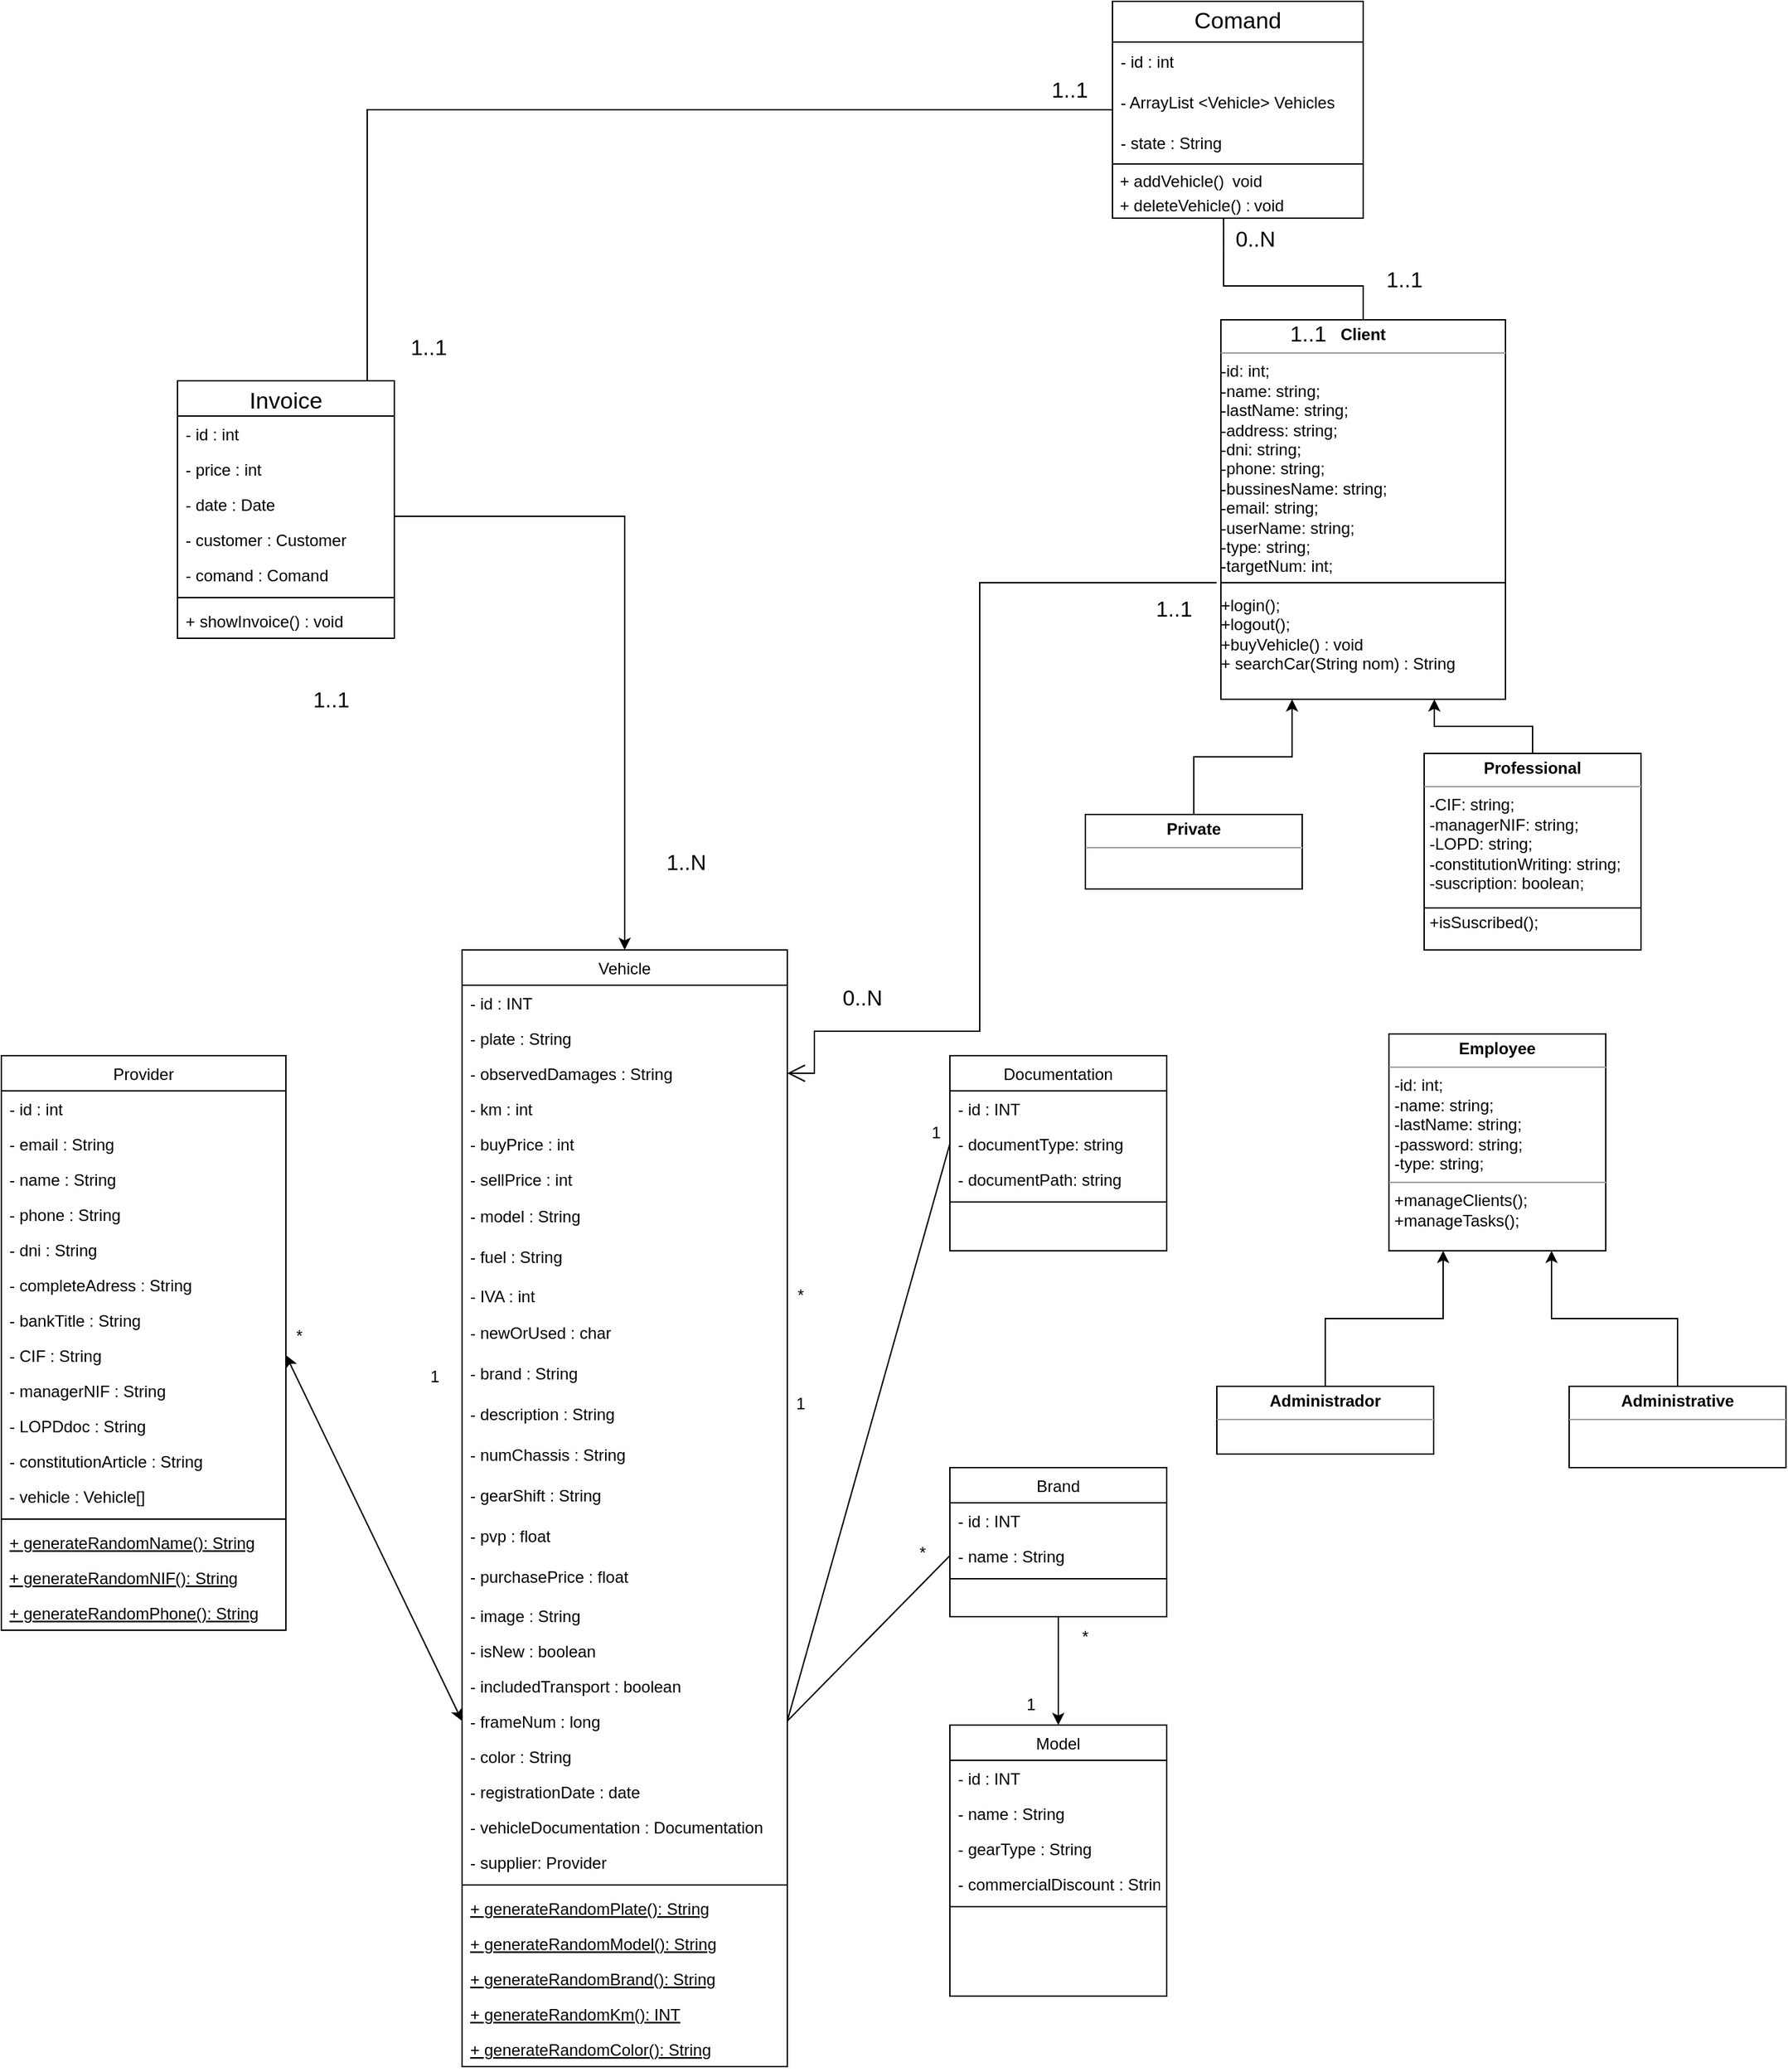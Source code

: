 <mxfile version="22.0.6" type="google">
  <diagram id="C5RBs43oDa-KdzZeNtuy" name="Page-1">
    <mxGraphModel grid="1" page="1" gridSize="10" guides="1" tooltips="1" connect="1" arrows="1" fold="1" pageScale="1" pageWidth="827" pageHeight="1169" math="0" shadow="0">
      <root>
        <mxCell id="WIyWlLk6GJQsqaUBKTNV-0" />
        <mxCell id="WIyWlLk6GJQsqaUBKTNV-1" parent="WIyWlLk6GJQsqaUBKTNV-0" />
        <mxCell id="zkfFHV4jXpPFQw0GAbJ--6" value="Provider" style="swimlane;fontStyle=0;align=center;verticalAlign=top;childLayout=stackLayout;horizontal=1;startSize=26;horizontalStack=0;resizeParent=1;resizeLast=0;collapsible=1;marginBottom=0;rounded=0;shadow=0;strokeWidth=1;" vertex="1" parent="WIyWlLk6GJQsqaUBKTNV-1">
          <mxGeometry x="-490" y="348" width="210" height="424" as="geometry">
            <mxRectangle x="130" y="380" width="160" height="26" as="alternateBounds" />
          </mxGeometry>
        </mxCell>
        <mxCell id="YpP_Nl0iBEzyqIevhPKl-0" value="- id : int" style="text;align=left;verticalAlign=top;spacingLeft=4;spacingRight=4;overflow=hidden;rotatable=0;points=[[0,0.5],[1,0.5]];portConstraint=eastwest;" vertex="1" parent="zkfFHV4jXpPFQw0GAbJ--6">
          <mxGeometry y="26" width="210" height="26" as="geometry" />
        </mxCell>
        <mxCell id="zkfFHV4jXpPFQw0GAbJ--7" value="- email : String" style="text;align=left;verticalAlign=top;spacingLeft=4;spacingRight=4;overflow=hidden;rotatable=0;points=[[0,0.5],[1,0.5]];portConstraint=eastwest;" vertex="1" parent="zkfFHV4jXpPFQw0GAbJ--6">
          <mxGeometry y="52" width="210" height="26" as="geometry" />
        </mxCell>
        <mxCell id="Vdfn3mXppgtmicFz-EN7-32" value="- name : String" style="text;align=left;verticalAlign=top;spacingLeft=4;spacingRight=4;overflow=hidden;rotatable=0;points=[[0,0.5],[1,0.5]];portConstraint=eastwest;" vertex="1" parent="zkfFHV4jXpPFQw0GAbJ--6">
          <mxGeometry y="78" width="210" height="26" as="geometry" />
        </mxCell>
        <mxCell id="Vdfn3mXppgtmicFz-EN7-33" value="- phone : String" style="text;align=left;verticalAlign=top;spacingLeft=4;spacingRight=4;overflow=hidden;rotatable=0;points=[[0,0.5],[1,0.5]];portConstraint=eastwest;" vertex="1" parent="zkfFHV4jXpPFQw0GAbJ--6">
          <mxGeometry y="104" width="210" height="26" as="geometry" />
        </mxCell>
        <mxCell id="zkfFHV4jXpPFQw0GAbJ--8" value="- dni : String" style="text;align=left;verticalAlign=top;spacingLeft=4;spacingRight=4;overflow=hidden;rotatable=0;points=[[0,0.5],[1,0.5]];portConstraint=eastwest;rounded=0;shadow=0;html=0;" vertex="1" parent="zkfFHV4jXpPFQw0GAbJ--6">
          <mxGeometry y="130" width="210" height="26" as="geometry" />
        </mxCell>
        <mxCell id="Vdfn3mXppgtmicFz-EN7-31" value="- completeAdress : String" style="text;align=left;verticalAlign=top;spacingLeft=4;spacingRight=4;overflow=hidden;rotatable=0;points=[[0,0.5],[1,0.5]];portConstraint=eastwest;" vertex="1" parent="zkfFHV4jXpPFQw0GAbJ--6">
          <mxGeometry y="156" width="210" height="26" as="geometry" />
        </mxCell>
        <mxCell id="Vdfn3mXppgtmicFz-EN7-30" value="- bankTitle : String" style="text;align=left;verticalAlign=top;spacingLeft=4;spacingRight=4;overflow=hidden;rotatable=0;points=[[0,0.5],[1,0.5]];portConstraint=eastwest;" vertex="1" parent="zkfFHV4jXpPFQw0GAbJ--6">
          <mxGeometry y="182" width="210" height="26" as="geometry" />
        </mxCell>
        <mxCell id="Vdfn3mXppgtmicFz-EN7-34" value="- CIF : String" style="text;align=left;verticalAlign=top;spacingLeft=4;spacingRight=4;overflow=hidden;rotatable=0;points=[[0,0.5],[1,0.5]];portConstraint=eastwest;" vertex="1" parent="zkfFHV4jXpPFQw0GAbJ--6">
          <mxGeometry y="208" width="210" height="26" as="geometry" />
        </mxCell>
        <mxCell id="Vdfn3mXppgtmicFz-EN7-36" value="- managerNIF : String" style="text;align=left;verticalAlign=top;spacingLeft=4;spacingRight=4;overflow=hidden;rotatable=0;points=[[0,0.5],[1,0.5]];portConstraint=eastwest;" vertex="1" parent="zkfFHV4jXpPFQw0GAbJ--6">
          <mxGeometry y="234" width="210" height="26" as="geometry" />
        </mxCell>
        <mxCell id="Vdfn3mXppgtmicFz-EN7-37" value="- LOPDdoc : String" style="text;align=left;verticalAlign=top;spacingLeft=4;spacingRight=4;overflow=hidden;rotatable=0;points=[[0,0.5],[1,0.5]];portConstraint=eastwest;" vertex="1" parent="zkfFHV4jXpPFQw0GAbJ--6">
          <mxGeometry y="260" width="210" height="26" as="geometry" />
        </mxCell>
        <mxCell id="Vdfn3mXppgtmicFz-EN7-35" value="- constitutionArticle : String" style="text;align=left;verticalAlign=top;spacingLeft=4;spacingRight=4;overflow=hidden;rotatable=0;points=[[0,0.5],[1,0.5]];portConstraint=eastwest;" vertex="1" parent="zkfFHV4jXpPFQw0GAbJ--6">
          <mxGeometry y="286" width="210" height="26" as="geometry" />
        </mxCell>
        <mxCell id="thJ4F5gftzSfg7UnJ1fk-0" value="- vehicle : Vehicle[]" style="text;align=left;verticalAlign=top;spacingLeft=4;spacingRight=4;overflow=hidden;rotatable=0;points=[[0,0.5],[1,0.5]];portConstraint=eastwest;rounded=0;shadow=0;html=0;" vertex="1" parent="zkfFHV4jXpPFQw0GAbJ--6">
          <mxGeometry y="312" width="210" height="26" as="geometry" />
        </mxCell>
        <mxCell id="zkfFHV4jXpPFQw0GAbJ--9" value="" style="line;html=1;strokeWidth=1;align=left;verticalAlign=middle;spacingTop=-1;spacingLeft=3;spacingRight=3;rotatable=0;labelPosition=right;points=[];portConstraint=eastwest;" vertex="1" parent="zkfFHV4jXpPFQw0GAbJ--6">
          <mxGeometry y="338" width="210" height="8" as="geometry" />
        </mxCell>
        <mxCell id="Vdfn3mXppgtmicFz-EN7-47" value="+ generateRandomName(): String&#xa;" style="text;align=left;verticalAlign=top;spacingLeft=4;spacingRight=4;overflow=hidden;rotatable=0;points=[[0,0.5],[1,0.5]];portConstraint=eastwest;fontStyle=4" vertex="1" parent="zkfFHV4jXpPFQw0GAbJ--6">
          <mxGeometry y="346" width="210" height="26" as="geometry" />
        </mxCell>
        <mxCell id="Vdfn3mXppgtmicFz-EN7-48" value="+ generateRandomNIF(): String&#xa;" style="text;align=left;verticalAlign=top;spacingLeft=4;spacingRight=4;overflow=hidden;rotatable=0;points=[[0,0.5],[1,0.5]];portConstraint=eastwest;fontStyle=4" vertex="1" parent="zkfFHV4jXpPFQw0GAbJ--6">
          <mxGeometry y="372" width="210" height="26" as="geometry" />
        </mxCell>
        <mxCell id="Vdfn3mXppgtmicFz-EN7-49" value="+ generateRandomPhone(): String&#xa;" style="text;align=left;verticalAlign=top;spacingLeft=4;spacingRight=4;overflow=hidden;rotatable=0;points=[[0,0.5],[1,0.5]];portConstraint=eastwest;fontStyle=4" vertex="1" parent="zkfFHV4jXpPFQw0GAbJ--6">
          <mxGeometry y="398" width="210" height="26" as="geometry" />
        </mxCell>
        <mxCell id="zkfFHV4jXpPFQw0GAbJ--17" value="Documentation" style="swimlane;fontStyle=0;align=center;verticalAlign=top;childLayout=stackLayout;horizontal=1;startSize=26;horizontalStack=0;resizeParent=1;resizeLast=0;collapsible=1;marginBottom=0;rounded=0;shadow=0;strokeWidth=1;" vertex="1" parent="WIyWlLk6GJQsqaUBKTNV-1">
          <mxGeometry x="210" y="348" width="160" height="144" as="geometry">
            <mxRectangle x="550" y="140" width="160" height="26" as="alternateBounds" />
          </mxGeometry>
        </mxCell>
        <mxCell id="zkfFHV4jXpPFQw0GAbJ--19" value="- id : INT" style="text;align=left;verticalAlign=top;spacingLeft=4;spacingRight=4;overflow=hidden;rotatable=0;points=[[0,0.5],[1,0.5]];portConstraint=eastwest;rounded=0;shadow=0;html=0;" vertex="1" parent="zkfFHV4jXpPFQw0GAbJ--17">
          <mxGeometry y="26" width="160" height="26" as="geometry" />
        </mxCell>
        <mxCell id="zkfFHV4jXpPFQw0GAbJ--18" value="- documentType: string" style="text;align=left;verticalAlign=top;spacingLeft=4;spacingRight=4;overflow=hidden;rotatable=0;points=[[0,0.5],[1,0.5]];portConstraint=eastwest;" vertex="1" parent="zkfFHV4jXpPFQw0GAbJ--17">
          <mxGeometry y="52" width="160" height="26" as="geometry" />
        </mxCell>
        <mxCell id="zkfFHV4jXpPFQw0GAbJ--20" value="- documentPath: string" style="text;align=left;verticalAlign=top;spacingLeft=4;spacingRight=4;overflow=hidden;rotatable=0;points=[[0,0.5],[1,0.5]];portConstraint=eastwest;rounded=0;shadow=0;html=0;" vertex="1" parent="zkfFHV4jXpPFQw0GAbJ--17">
          <mxGeometry y="78" width="160" height="26" as="geometry" />
        </mxCell>
        <mxCell id="zkfFHV4jXpPFQw0GAbJ--23" value="" style="line;html=1;strokeWidth=1;align=left;verticalAlign=middle;spacingTop=-1;spacingLeft=3;spacingRight=3;rotatable=0;labelPosition=right;points=[];portConstraint=eastwest;" vertex="1" parent="zkfFHV4jXpPFQw0GAbJ--17">
          <mxGeometry y="104" width="160" height="8" as="geometry" />
        </mxCell>
        <mxCell id="Vdfn3mXppgtmicFz-EN7-17" value="Vehicle" style="swimlane;fontStyle=0;align=center;verticalAlign=top;childLayout=stackLayout;horizontal=1;startSize=26;horizontalStack=0;resizeParent=1;resizeLast=0;collapsible=1;marginBottom=0;rounded=0;shadow=0;strokeWidth=1;" vertex="1" parent="WIyWlLk6GJQsqaUBKTNV-1">
          <mxGeometry x="-150" y="270" width="240" height="824" as="geometry">
            <mxRectangle x="550" y="140" width="160" height="26" as="alternateBounds" />
          </mxGeometry>
        </mxCell>
        <mxCell id="YpP_Nl0iBEzyqIevhPKl-1" value="- id : INT" style="text;align=left;verticalAlign=top;spacingLeft=4;spacingRight=4;overflow=hidden;rotatable=0;points=[[0,0.5],[1,0.5]];portConstraint=eastwest;" vertex="1" parent="Vdfn3mXppgtmicFz-EN7-17">
          <mxGeometry y="26" width="240" height="26" as="geometry" />
        </mxCell>
        <mxCell id="zkfFHV4jXpPFQw0GAbJ--1" value="- plate : String" style="text;align=left;verticalAlign=top;spacingLeft=4;spacingRight=4;overflow=hidden;rotatable=0;points=[[0,0.5],[1,0.5]];portConstraint=eastwest;" vertex="1" parent="Vdfn3mXppgtmicFz-EN7-17">
          <mxGeometry y="52" width="240" height="26" as="geometry" />
        </mxCell>
        <mxCell id="zkfFHV4jXpPFQw0GAbJ--3" value="- observedDamages : String" style="text;align=left;verticalAlign=top;spacingLeft=4;spacingRight=4;overflow=hidden;rotatable=0;points=[[0,0.5],[1,0.5]];portConstraint=eastwest;rounded=0;shadow=0;html=0;" vertex="1" parent="Vdfn3mXppgtmicFz-EN7-17">
          <mxGeometry y="78" width="240" height="26" as="geometry" />
        </mxCell>
        <mxCell id="Vdfn3mXppgtmicFz-EN7-0" value="- km : int" style="text;align=left;verticalAlign=top;spacingLeft=4;spacingRight=4;overflow=hidden;rotatable=0;points=[[0,0.5],[1,0.5]];portConstraint=eastwest;rounded=0;shadow=0;html=0;" vertex="1" parent="Vdfn3mXppgtmicFz-EN7-17">
          <mxGeometry y="104" width="240" height="26" as="geometry" />
        </mxCell>
        <mxCell id="Vdfn3mXppgtmicFz-EN7-2" value="- buyPrice : int" style="text;align=left;verticalAlign=top;spacingLeft=4;spacingRight=4;overflow=hidden;rotatable=0;points=[[0,0.5],[1,0.5]];portConstraint=eastwest;rounded=0;shadow=0;html=0;" vertex="1" parent="Vdfn3mXppgtmicFz-EN7-17">
          <mxGeometry y="130" width="240" height="26" as="geometry" />
        </mxCell>
        <mxCell id="Vdfn3mXppgtmicFz-EN7-4" value="- sellPrice : int" style="text;align=left;verticalAlign=top;spacingLeft=4;spacingRight=4;overflow=hidden;rotatable=0;points=[[0,0.5],[1,0.5]];portConstraint=eastwest;rounded=0;shadow=0;html=0;" vertex="1" parent="Vdfn3mXppgtmicFz-EN7-17">
          <mxGeometry y="156" width="240" height="26" as="geometry" />
        </mxCell>
        <mxCell id="aIdt4Ym5J1eAvz6SzRlO-116" value="- model : String" style="text;strokeColor=none;fillColor=none;align=left;verticalAlign=middle;spacingLeft=4;spacingRight=4;overflow=hidden;points=[[0,0.5],[1,0.5]];portConstraint=eastwest;rotatable=0;whiteSpace=wrap;html=1;" vertex="1" parent="Vdfn3mXppgtmicFz-EN7-17">
          <mxGeometry y="182" width="240" height="30" as="geometry" />
        </mxCell>
        <mxCell id="aIdt4Ym5J1eAvz6SzRlO-117" value="- fuel : String" style="text;strokeColor=none;fillColor=none;align=left;verticalAlign=middle;spacingLeft=4;spacingRight=4;overflow=hidden;points=[[0,0.5],[1,0.5]];portConstraint=eastwest;rotatable=0;whiteSpace=wrap;html=1;" vertex="1" parent="Vdfn3mXppgtmicFz-EN7-17">
          <mxGeometry y="212" width="240" height="30" as="geometry" />
        </mxCell>
        <mxCell id="Vdfn3mXppgtmicFz-EN7-5" value="- IVA : int" style="text;align=left;verticalAlign=top;spacingLeft=4;spacingRight=4;overflow=hidden;rotatable=0;points=[[0,0.5],[1,0.5]];portConstraint=eastwest;rounded=0;shadow=0;html=0;" vertex="1" parent="Vdfn3mXppgtmicFz-EN7-17">
          <mxGeometry y="242" width="240" height="26" as="geometry" />
        </mxCell>
        <mxCell id="aIdt4Ym5J1eAvz6SzRlO-127" value="- newOrUsed : char" style="text;strokeColor=none;fillColor=none;align=left;verticalAlign=middle;spacingLeft=4;spacingRight=4;overflow=hidden;points=[[0,0.5],[1,0.5]];portConstraint=eastwest;rotatable=0;whiteSpace=wrap;html=1;" vertex="1" parent="Vdfn3mXppgtmicFz-EN7-17">
          <mxGeometry y="268" width="240" height="30" as="geometry" />
        </mxCell>
        <mxCell id="aIdt4Ym5J1eAvz6SzRlO-120" value="- brand : String" style="text;strokeColor=none;fillColor=none;align=left;verticalAlign=middle;spacingLeft=4;spacingRight=4;overflow=hidden;points=[[0,0.5],[1,0.5]];portConstraint=eastwest;rotatable=0;whiteSpace=wrap;html=1;" vertex="1" parent="Vdfn3mXppgtmicFz-EN7-17">
          <mxGeometry y="298" width="240" height="30" as="geometry" />
        </mxCell>
        <mxCell id="aIdt4Ym5J1eAvz6SzRlO-121" value="- description : String" style="text;strokeColor=none;fillColor=none;align=left;verticalAlign=middle;spacingLeft=4;spacingRight=4;overflow=hidden;points=[[0,0.5],[1,0.5]];portConstraint=eastwest;rotatable=0;whiteSpace=wrap;html=1;" vertex="1" parent="Vdfn3mXppgtmicFz-EN7-17">
          <mxGeometry y="328" width="240" height="30" as="geometry" />
        </mxCell>
        <mxCell id="aIdt4Ym5J1eAvz6SzRlO-123" value="- numChassis : String" style="text;strokeColor=none;fillColor=none;align=left;verticalAlign=middle;spacingLeft=4;spacingRight=4;overflow=hidden;points=[[0,0.5],[1,0.5]];portConstraint=eastwest;rotatable=0;whiteSpace=wrap;html=1;" vertex="1" parent="Vdfn3mXppgtmicFz-EN7-17">
          <mxGeometry y="358" width="240" height="30" as="geometry" />
        </mxCell>
        <mxCell id="aIdt4Ym5J1eAvz6SzRlO-124" value="- gearShift : String" style="text;strokeColor=none;fillColor=none;align=left;verticalAlign=middle;spacingLeft=4;spacingRight=4;overflow=hidden;points=[[0,0.5],[1,0.5]];portConstraint=eastwest;rotatable=0;whiteSpace=wrap;html=1;" vertex="1" parent="Vdfn3mXppgtmicFz-EN7-17">
          <mxGeometry y="388" width="240" height="30" as="geometry" />
        </mxCell>
        <mxCell id="aIdt4Ym5J1eAvz6SzRlO-125" value="- pvp : float" style="text;strokeColor=none;fillColor=none;align=left;verticalAlign=middle;spacingLeft=4;spacingRight=4;overflow=hidden;points=[[0,0.5],[1,0.5]];portConstraint=eastwest;rotatable=0;whiteSpace=wrap;html=1;" vertex="1" parent="Vdfn3mXppgtmicFz-EN7-17">
          <mxGeometry y="418" width="240" height="30" as="geometry" />
        </mxCell>
        <mxCell id="aIdt4Ym5J1eAvz6SzRlO-126" value="- purchasePrice : float" style="text;strokeColor=none;fillColor=none;align=left;verticalAlign=middle;spacingLeft=4;spacingRight=4;overflow=hidden;points=[[0,0.5],[1,0.5]];portConstraint=eastwest;rotatable=0;whiteSpace=wrap;html=1;" vertex="1" parent="Vdfn3mXppgtmicFz-EN7-17">
          <mxGeometry y="448" width="240" height="30" as="geometry" />
        </mxCell>
        <mxCell id="Vdfn3mXppgtmicFz-EN7-6" value="- image : String" style="text;align=left;verticalAlign=top;spacingLeft=4;spacingRight=4;overflow=hidden;rotatable=0;points=[[0,0.5],[1,0.5]];portConstraint=eastwest;rounded=0;shadow=0;html=0;" vertex="1" parent="Vdfn3mXppgtmicFz-EN7-17">
          <mxGeometry y="478" width="240" height="26" as="geometry" />
        </mxCell>
        <mxCell id="Vdfn3mXppgtmicFz-EN7-7" value="- isNew : boolean" style="text;align=left;verticalAlign=top;spacingLeft=4;spacingRight=4;overflow=hidden;rotatable=0;points=[[0,0.5],[1,0.5]];portConstraint=eastwest;rounded=0;shadow=0;html=0;" vertex="1" parent="Vdfn3mXppgtmicFz-EN7-17">
          <mxGeometry y="504" width="240" height="26" as="geometry" />
        </mxCell>
        <mxCell id="Vdfn3mXppgtmicFz-EN7-9" value="- includedTransport : boolean" style="text;align=left;verticalAlign=top;spacingLeft=4;spacingRight=4;overflow=hidden;rotatable=0;points=[[0,0.5],[1,0.5]];portConstraint=eastwest;rounded=0;shadow=0;html=0;" vertex="1" parent="Vdfn3mXppgtmicFz-EN7-17">
          <mxGeometry y="530" width="240" height="26" as="geometry" />
        </mxCell>
        <mxCell id="Vdfn3mXppgtmicFz-EN7-11" value="- frameNum : long" style="text;align=left;verticalAlign=top;spacingLeft=4;spacingRight=4;overflow=hidden;rotatable=0;points=[[0,0.5],[1,0.5]];portConstraint=eastwest;rounded=0;shadow=0;html=0;" vertex="1" parent="Vdfn3mXppgtmicFz-EN7-17">
          <mxGeometry y="556" width="240" height="26" as="geometry" />
        </mxCell>
        <mxCell id="Vdfn3mXppgtmicFz-EN7-10" value="- color : String" style="text;align=left;verticalAlign=top;spacingLeft=4;spacingRight=4;overflow=hidden;rotatable=0;points=[[0,0.5],[1,0.5]];portConstraint=eastwest;rounded=0;shadow=0;html=0;" vertex="1" parent="Vdfn3mXppgtmicFz-EN7-17">
          <mxGeometry y="582" width="240" height="26" as="geometry" />
        </mxCell>
        <mxCell id="thJ4F5gftzSfg7UnJ1fk-1" value="- registrationDate : date" style="text;align=left;verticalAlign=top;spacingLeft=4;spacingRight=4;overflow=hidden;rotatable=0;points=[[0,0.5],[1,0.5]];portConstraint=eastwest;rounded=0;shadow=0;html=0;" vertex="1" parent="Vdfn3mXppgtmicFz-EN7-17">
          <mxGeometry y="608" width="240" height="26" as="geometry" />
        </mxCell>
        <mxCell id="thJ4F5gftzSfg7UnJ1fk-24" value="- vehicleDocumentation : Documentation" style="text;align=left;verticalAlign=top;spacingLeft=4;spacingRight=4;overflow=hidden;rotatable=0;points=[[0,0.5],[1,0.5]];portConstraint=eastwest;rounded=0;shadow=0;html=0;" vertex="1" parent="Vdfn3mXppgtmicFz-EN7-17">
          <mxGeometry y="634" width="240" height="26" as="geometry" />
        </mxCell>
        <mxCell id="Vdfn3mXppgtmicFz-EN7-53" value="- supplier: Provider" style="text;align=left;verticalAlign=top;spacingLeft=4;spacingRight=4;overflow=hidden;rotatable=0;points=[[0,0.5],[1,0.5]];portConstraint=eastwest;rounded=0;shadow=0;html=0;" vertex="1" parent="Vdfn3mXppgtmicFz-EN7-17">
          <mxGeometry y="660" width="240" height="26" as="geometry" />
        </mxCell>
        <mxCell id="Vdfn3mXppgtmicFz-EN7-23" value="" style="line;html=1;strokeWidth=1;align=left;verticalAlign=middle;spacingTop=-1;spacingLeft=3;spacingRight=3;rotatable=0;labelPosition=right;points=[];portConstraint=eastwest;" vertex="1" parent="Vdfn3mXppgtmicFz-EN7-17">
          <mxGeometry y="686" width="240" height="8" as="geometry" />
        </mxCell>
        <mxCell id="Vdfn3mXppgtmicFz-EN7-26" value="+ generateRandomPlate(): String" style="text;align=left;verticalAlign=top;spacingLeft=4;spacingRight=4;overflow=hidden;rotatable=0;points=[[0,0.5],[1,0.5]];portConstraint=eastwest;fontStyle=4" vertex="1" parent="Vdfn3mXppgtmicFz-EN7-17">
          <mxGeometry y="694" width="240" height="26" as="geometry" />
        </mxCell>
        <mxCell id="Vdfn3mXppgtmicFz-EN7-24" value="+ generateRandomModel(): String&#xa;" style="text;align=left;verticalAlign=top;spacingLeft=4;spacingRight=4;overflow=hidden;rotatable=0;points=[[0,0.5],[1,0.5]];portConstraint=eastwest;fontStyle=4" vertex="1" parent="Vdfn3mXppgtmicFz-EN7-17">
          <mxGeometry y="720" width="240" height="26" as="geometry" />
        </mxCell>
        <mxCell id="Vdfn3mXppgtmicFz-EN7-50" value="+ generateRandomBrand(): String&#xa;" style="text;align=left;verticalAlign=top;spacingLeft=4;spacingRight=4;overflow=hidden;rotatable=0;points=[[0,0.5],[1,0.5]];portConstraint=eastwest;fontStyle=4" vertex="1" parent="Vdfn3mXppgtmicFz-EN7-17">
          <mxGeometry y="746" width="240" height="26" as="geometry" />
        </mxCell>
        <mxCell id="Vdfn3mXppgtmicFz-EN7-51" value="+ generateRandomKm(): INT&#xa;" style="text;align=left;verticalAlign=top;spacingLeft=4;spacingRight=4;overflow=hidden;rotatable=0;points=[[0,0.5],[1,0.5]];portConstraint=eastwest;fontStyle=4" vertex="1" parent="Vdfn3mXppgtmicFz-EN7-17">
          <mxGeometry y="772" width="240" height="26" as="geometry" />
        </mxCell>
        <mxCell id="Vdfn3mXppgtmicFz-EN7-27" value="+ generateRandomColor(): String&#xa;" style="text;align=left;verticalAlign=top;spacingLeft=4;spacingRight=4;overflow=hidden;rotatable=0;points=[[0,0.5],[1,0.5]];portConstraint=eastwest;fontStyle=4" vertex="1" parent="Vdfn3mXppgtmicFz-EN7-17">
          <mxGeometry y="798" width="240" height="26" as="geometry" />
        </mxCell>
        <mxCell id="Vdfn3mXppgtmicFz-EN7-44" value="" style="endArrow=none;html=1;rounded=0;entryX=0;entryY=0.5;entryDx=0;entryDy=0;exitX=1;exitY=0.5;exitDx=0;exitDy=0;" edge="1" parent="WIyWlLk6GJQsqaUBKTNV-1" source="Vdfn3mXppgtmicFz-EN7-11" target="zkfFHV4jXpPFQw0GAbJ--18">
          <mxGeometry width="50" height="50" relative="1" as="geometry">
            <mxPoint x="-60" y="550" as="sourcePoint" />
            <mxPoint x="210" y="543" as="targetPoint" />
          </mxGeometry>
        </mxCell>
        <mxCell id="Vdfn3mXppgtmicFz-EN7-54" value="" style="endArrow=classic;startArrow=classic;html=1;rounded=0;entryX=0;entryY=0.5;entryDx=0;entryDy=0;exitX=1;exitY=0.5;exitDx=0;exitDy=0;" edge="1" parent="WIyWlLk6GJQsqaUBKTNV-1" source="Vdfn3mXppgtmicFz-EN7-34" target="Vdfn3mXppgtmicFz-EN7-11">
          <mxGeometry width="50" height="50" relative="1" as="geometry">
            <mxPoint x="-300" y="540" as="sourcePoint" />
            <mxPoint x="-250" y="490" as="targetPoint" />
          </mxGeometry>
        </mxCell>
        <mxCell id="rD2uPvNRDwNdbCRUzvqm-13" style="edgeStyle=orthogonalEdgeStyle;rounded=0;orthogonalLoop=1;jettySize=auto;html=1;entryX=0.5;entryY=0;entryDx=0;entryDy=0;" edge="1" parent="WIyWlLk6GJQsqaUBKTNV-1" source="rD2uPvNRDwNdbCRUzvqm-0" target="rD2uPvNRDwNdbCRUzvqm-5">
          <mxGeometry relative="1" as="geometry" />
        </mxCell>
        <mxCell id="rD2uPvNRDwNdbCRUzvqm-0" value="Brand" style="swimlane;fontStyle=0;align=center;verticalAlign=top;childLayout=stackLayout;horizontal=1;startSize=26;horizontalStack=0;resizeParent=1;resizeLast=0;collapsible=1;marginBottom=0;rounded=0;shadow=0;strokeWidth=1;" vertex="1" parent="WIyWlLk6GJQsqaUBKTNV-1">
          <mxGeometry x="210" y="652" width="160" height="110" as="geometry">
            <mxRectangle x="550" y="140" width="160" height="26" as="alternateBounds" />
          </mxGeometry>
        </mxCell>
        <mxCell id="rD2uPvNRDwNdbCRUzvqm-1" value="- id : INT" style="text;align=left;verticalAlign=top;spacingLeft=4;spacingRight=4;overflow=hidden;rotatable=0;points=[[0,0.5],[1,0.5]];portConstraint=eastwest;rounded=0;shadow=0;html=0;" vertex="1" parent="rD2uPvNRDwNdbCRUzvqm-0">
          <mxGeometry y="26" width="160" height="26" as="geometry" />
        </mxCell>
        <mxCell id="rD2uPvNRDwNdbCRUzvqm-2" value="- name : String" style="text;align=left;verticalAlign=top;spacingLeft=4;spacingRight=4;overflow=hidden;rotatable=0;points=[[0,0.5],[1,0.5]];portConstraint=eastwest;" vertex="1" parent="rD2uPvNRDwNdbCRUzvqm-0">
          <mxGeometry y="52" width="160" height="26" as="geometry" />
        </mxCell>
        <mxCell id="rD2uPvNRDwNdbCRUzvqm-4" value="" style="line;html=1;strokeWidth=1;align=left;verticalAlign=middle;spacingTop=-1;spacingLeft=3;spacingRight=3;rotatable=0;labelPosition=right;points=[];portConstraint=eastwest;" vertex="1" parent="rD2uPvNRDwNdbCRUzvqm-0">
          <mxGeometry y="78" width="160" height="8" as="geometry" />
        </mxCell>
        <mxCell id="rD2uPvNRDwNdbCRUzvqm-5" value="Model" style="swimlane;fontStyle=0;align=center;verticalAlign=top;childLayout=stackLayout;horizontal=1;startSize=26;horizontalStack=0;resizeParent=1;resizeLast=0;collapsible=1;marginBottom=0;rounded=0;shadow=0;strokeWidth=1;" vertex="1" parent="WIyWlLk6GJQsqaUBKTNV-1">
          <mxGeometry x="210" y="842" width="160" height="200" as="geometry">
            <mxRectangle x="550" y="140" width="160" height="26" as="alternateBounds" />
          </mxGeometry>
        </mxCell>
        <mxCell id="rD2uPvNRDwNdbCRUzvqm-6" value="- id : INT" style="text;align=left;verticalAlign=top;spacingLeft=4;spacingRight=4;overflow=hidden;rotatable=0;points=[[0,0.5],[1,0.5]];portConstraint=eastwest;rounded=0;shadow=0;html=0;" vertex="1" parent="rD2uPvNRDwNdbCRUzvqm-5">
          <mxGeometry y="26" width="160" height="26" as="geometry" />
        </mxCell>
        <mxCell id="rD2uPvNRDwNdbCRUzvqm-7" value="- name : String" style="text;align=left;verticalAlign=top;spacingLeft=4;spacingRight=4;overflow=hidden;rotatable=0;points=[[0,0.5],[1,0.5]];portConstraint=eastwest;" vertex="1" parent="rD2uPvNRDwNdbCRUzvqm-5">
          <mxGeometry y="52" width="160" height="26" as="geometry" />
        </mxCell>
        <mxCell id="rD2uPvNRDwNdbCRUzvqm-9" value="- gearType : String" style="text;align=left;verticalAlign=top;spacingLeft=4;spacingRight=4;overflow=hidden;rotatable=0;points=[[0,0.5],[1,0.5]];portConstraint=eastwest;" vertex="1" parent="rD2uPvNRDwNdbCRUzvqm-5">
          <mxGeometry y="78" width="160" height="26" as="geometry" />
        </mxCell>
        <mxCell id="rD2uPvNRDwNdbCRUzvqm-10" value="- commercialDiscount : String" style="text;align=left;verticalAlign=top;spacingLeft=4;spacingRight=4;overflow=hidden;rotatable=0;points=[[0,0.5],[1,0.5]];portConstraint=eastwest;" vertex="1" parent="rD2uPvNRDwNdbCRUzvqm-5">
          <mxGeometry y="104" width="160" height="26" as="geometry" />
        </mxCell>
        <mxCell id="rD2uPvNRDwNdbCRUzvqm-8" value="" style="line;html=1;strokeWidth=1;align=left;verticalAlign=middle;spacingTop=-1;spacingLeft=3;spacingRight=3;rotatable=0;labelPosition=right;points=[];portConstraint=eastwest;" vertex="1" parent="rD2uPvNRDwNdbCRUzvqm-5">
          <mxGeometry y="130" width="160" height="8" as="geometry" />
        </mxCell>
        <mxCell id="rD2uPvNRDwNdbCRUzvqm-12" value="" style="endArrow=none;html=1;rounded=0;entryX=0;entryY=0.5;entryDx=0;entryDy=0;exitX=1;exitY=0.5;exitDx=0;exitDy=0;" edge="1" parent="WIyWlLk6GJQsqaUBKTNV-1" source="Vdfn3mXppgtmicFz-EN7-11" target="rD2uPvNRDwNdbCRUzvqm-2">
          <mxGeometry width="50" height="50" relative="1" as="geometry">
            <mxPoint x="100" y="579" as="sourcePoint" />
            <mxPoint x="170" y="423" as="targetPoint" />
          </mxGeometry>
        </mxCell>
        <mxCell id="rD2uPvNRDwNdbCRUzvqm-14" value="*" style="text;html=1;strokeColor=none;fillColor=none;align=center;verticalAlign=middle;whiteSpace=wrap;rounded=0;" vertex="1" parent="WIyWlLk6GJQsqaUBKTNV-1">
          <mxGeometry x="280" y="762" width="60" height="30" as="geometry" />
        </mxCell>
        <mxCell id="rD2uPvNRDwNdbCRUzvqm-15" value="1" style="text;html=1;strokeColor=none;fillColor=none;align=center;verticalAlign=middle;whiteSpace=wrap;rounded=0;" vertex="1" parent="WIyWlLk6GJQsqaUBKTNV-1">
          <mxGeometry x="240" y="812" width="60" height="30" as="geometry" />
        </mxCell>
        <mxCell id="rD2uPvNRDwNdbCRUzvqm-16" value="*" style="text;html=1;strokeColor=none;fillColor=none;align=center;verticalAlign=middle;whiteSpace=wrap;rounded=0;" vertex="1" parent="WIyWlLk6GJQsqaUBKTNV-1">
          <mxGeometry x="160" y="700" width="60" height="30" as="geometry" />
        </mxCell>
        <mxCell id="rD2uPvNRDwNdbCRUzvqm-17" value="1" style="text;html=1;strokeColor=none;fillColor=none;align=center;verticalAlign=middle;whiteSpace=wrap;rounded=0;" vertex="1" parent="WIyWlLk6GJQsqaUBKTNV-1">
          <mxGeometry x="170" y="390" width="60" height="30" as="geometry" />
        </mxCell>
        <mxCell id="rD2uPvNRDwNdbCRUzvqm-18" value="*" style="text;html=1;strokeColor=none;fillColor=none;align=center;verticalAlign=middle;whiteSpace=wrap;rounded=0;" vertex="1" parent="WIyWlLk6GJQsqaUBKTNV-1">
          <mxGeometry x="70" y="510" width="60" height="30" as="geometry" />
        </mxCell>
        <mxCell id="rD2uPvNRDwNdbCRUzvqm-19" value="1" style="text;html=1;strokeColor=none;fillColor=none;align=center;verticalAlign=middle;whiteSpace=wrap;rounded=0;" vertex="1" parent="WIyWlLk6GJQsqaUBKTNV-1">
          <mxGeometry x="70" y="590" width="60" height="30" as="geometry" />
        </mxCell>
        <mxCell id="rD2uPvNRDwNdbCRUzvqm-21" value="*" style="text;html=1;strokeColor=none;fillColor=none;align=center;verticalAlign=middle;whiteSpace=wrap;rounded=0;" vertex="1" parent="WIyWlLk6GJQsqaUBKTNV-1">
          <mxGeometry x="-300" y="540" width="60" height="30" as="geometry" />
        </mxCell>
        <mxCell id="rD2uPvNRDwNdbCRUzvqm-22" value="1" style="text;html=1;strokeColor=none;fillColor=none;align=center;verticalAlign=middle;whiteSpace=wrap;rounded=0;" vertex="1" parent="WIyWlLk6GJQsqaUBKTNV-1">
          <mxGeometry x="-200" y="570" width="60" height="30" as="geometry" />
        </mxCell>
        <mxCell id="aIdt4Ym5J1eAvz6SzRlO-0" value="&lt;p style=&quot;margin:0px;margin-top:4px;text-align:center;&quot;&gt;&lt;b&gt;Client&lt;/b&gt;&lt;br&gt;&lt;/p&gt;&lt;hr size=&quot;1&quot;&gt;&lt;div&gt;-id: int;&lt;/div&gt;&lt;div&gt;-name: string;&lt;/div&gt;&lt;div&gt;-lastName: string;&lt;/div&gt;&lt;div&gt;-address: string;&lt;/div&gt;&lt;div&gt;-dni: string;&lt;/div&gt;&lt;div&gt;-phone: string;&lt;/div&gt;&lt;div&gt;-bussinesName: string;&lt;/div&gt;&lt;div&gt;-email: string;&lt;/div&gt;&lt;div&gt;-userName: string;&lt;br&gt;&lt;/div&gt;&lt;div&gt;-type: string;&lt;/div&gt;&lt;div&gt;-targetNum: int;&lt;br&gt;&lt;/div&gt;&lt;div&gt;&lt;br&gt;&lt;/div&gt;&lt;div&gt;+login();&lt;/div&gt;&lt;div&gt;+logout();&lt;br&gt;+buyVehicle() : void&amp;nbsp;&lt;br&gt;&lt;/div&gt;&lt;div&gt;+ searchCar(String nom) : String&lt;br&gt;&lt;/div&gt;" style="verticalAlign=top;align=left;overflow=fill;fontSize=12;fontFamily=Helvetica;html=1;whiteSpace=wrap;" vertex="1" parent="WIyWlLk6GJQsqaUBKTNV-1">
          <mxGeometry x="410" y="-195" width="210" height="280" as="geometry" />
        </mxCell>
        <mxCell id="aIdt4Ym5J1eAvz6SzRlO-1" style="edgeStyle=orthogonalEdgeStyle;rounded=0;orthogonalLoop=1;jettySize=auto;html=1;exitX=0.5;exitY=0;exitDx=0;exitDy=0;entryX=0.25;entryY=1;entryDx=0;entryDy=0;" edge="1" parent="WIyWlLk6GJQsqaUBKTNV-1" source="aIdt4Ym5J1eAvz6SzRlO-2" target="aIdt4Ym5J1eAvz6SzRlO-0">
          <mxGeometry relative="1" as="geometry" />
        </mxCell>
        <mxCell id="aIdt4Ym5J1eAvz6SzRlO-2" value="&lt;p style=&quot;margin:0px;margin-top:4px;text-align:center;&quot;&gt;&lt;b&gt;Private&lt;/b&gt;&lt;br&gt;&lt;/p&gt;&lt;hr size=&quot;1&quot;&gt;&lt;p style=&quot;margin:0px;margin-left:4px;&quot;&gt;&lt;br&gt;&lt;/p&gt;" style="verticalAlign=top;align=left;overflow=fill;fontSize=12;fontFamily=Helvetica;html=1;whiteSpace=wrap;" vertex="1" parent="WIyWlLk6GJQsqaUBKTNV-1">
          <mxGeometry x="310" y="170" width="160" height="55" as="geometry" />
        </mxCell>
        <mxCell id="aIdt4Ym5J1eAvz6SzRlO-3" style="edgeStyle=orthogonalEdgeStyle;rounded=0;orthogonalLoop=1;jettySize=auto;html=1;exitX=0.5;exitY=0;exitDx=0;exitDy=0;entryX=0.75;entryY=1;entryDx=0;entryDy=0;" edge="1" parent="WIyWlLk6GJQsqaUBKTNV-1" source="aIdt4Ym5J1eAvz6SzRlO-4" target="aIdt4Ym5J1eAvz6SzRlO-0">
          <mxGeometry relative="1" as="geometry" />
        </mxCell>
        <mxCell id="aIdt4Ym5J1eAvz6SzRlO-4" value="&lt;p style=&quot;margin:0px;margin-top:4px;text-align:center;&quot;&gt;&lt;b&gt;Professional&lt;/b&gt;&lt;br&gt;&lt;/p&gt;&lt;hr size=&quot;1&quot;&gt;&lt;p style=&quot;margin:0px;margin-left:4px;&quot;&gt;-CIF: string;&lt;/p&gt;&lt;p style=&quot;margin:0px;margin-left:4px;&quot;&gt;-managerNIF: string;&lt;/p&gt;&lt;p style=&quot;margin:0px;margin-left:4px;&quot;&gt;-LOPD: string;&lt;/p&gt;&lt;p style=&quot;margin:0px;margin-left:4px;&quot;&gt;-constitutionWriting: string;&lt;/p&gt;&lt;p style=&quot;margin:0px;margin-left:4px;&quot;&gt;-suscription: boolean;&lt;br&gt;&lt;/p&gt;&lt;p style=&quot;margin:0px;margin-left:4px;&quot;&gt;&lt;br&gt;&lt;/p&gt;&lt;p style=&quot;margin:0px;margin-left:4px;&quot;&gt;+isSuscribed();&lt;br&gt;&lt;/p&gt;" style="verticalAlign=top;align=left;overflow=fill;fontSize=12;fontFamily=Helvetica;html=1;whiteSpace=wrap;" vertex="1" parent="WIyWlLk6GJQsqaUBKTNV-1">
          <mxGeometry x="560" y="125" width="160" height="145" as="geometry" />
        </mxCell>
        <mxCell id="aIdt4Ym5J1eAvz6SzRlO-5" style="edgeStyle=orthogonalEdgeStyle;rounded=0;orthogonalLoop=1;jettySize=auto;html=1;exitX=0.5;exitY=0;exitDx=0;exitDy=0;entryX=0.25;entryY=1;entryDx=0;entryDy=0;" edge="1" parent="WIyWlLk6GJQsqaUBKTNV-1" source="aIdt4Ym5J1eAvz6SzRlO-6" target="aIdt4Ym5J1eAvz6SzRlO-11">
          <mxGeometry relative="1" as="geometry" />
        </mxCell>
        <mxCell id="aIdt4Ym5J1eAvz6SzRlO-6" value="&lt;p style=&quot;margin:0px;margin-top:4px;text-align:center;&quot;&gt;&lt;b&gt;Administrador&lt;/b&gt;&lt;br&gt;&lt;/p&gt;&lt;hr size=&quot;1&quot;&gt;&lt;p style=&quot;margin:0px;margin-left:4px;&quot;&gt;&lt;br&gt;&lt;/p&gt;" style="verticalAlign=top;align=left;overflow=fill;fontSize=12;fontFamily=Helvetica;html=1;whiteSpace=wrap;" vertex="1" parent="WIyWlLk6GJQsqaUBKTNV-1">
          <mxGeometry x="407" y="592" width="160" height="50" as="geometry" />
        </mxCell>
        <mxCell id="aIdt4Ym5J1eAvz6SzRlO-7" style="edgeStyle=orthogonalEdgeStyle;rounded=0;orthogonalLoop=1;jettySize=auto;html=1;exitX=0.5;exitY=0;exitDx=0;exitDy=0;entryX=0.75;entryY=1;entryDx=0;entryDy=0;" edge="1" parent="WIyWlLk6GJQsqaUBKTNV-1" source="aIdt4Ym5J1eAvz6SzRlO-8" target="aIdt4Ym5J1eAvz6SzRlO-11">
          <mxGeometry relative="1" as="geometry" />
        </mxCell>
        <mxCell id="aIdt4Ym5J1eAvz6SzRlO-8" value="&lt;p style=&quot;margin:0px;margin-top:4px;text-align:center;&quot;&gt;&lt;b&gt;Administrative&lt;/b&gt;&lt;/p&gt;&lt;hr size=&quot;1&quot;&gt;&lt;p style=&quot;margin:0px;margin-left:4px;&quot;&gt;&lt;br&gt;&lt;/p&gt;&lt;p style=&quot;margin:0px;margin-left:4px;&quot;&gt;&lt;br&gt;&lt;/p&gt;" style="verticalAlign=top;align=left;overflow=fill;fontSize=12;fontFamily=Helvetica;html=1;whiteSpace=wrap;" vertex="1" parent="WIyWlLk6GJQsqaUBKTNV-1">
          <mxGeometry x="667" y="592" width="160" height="60" as="geometry" />
        </mxCell>
        <mxCell id="aIdt4Ym5J1eAvz6SzRlO-9" value="" style="line;strokeWidth=1;fillColor=none;align=left;verticalAlign=middle;spacingTop=-1;spacingLeft=3;spacingRight=3;rotatable=0;labelPosition=right;points=[];portConstraint=eastwest;strokeColor=inherit;" vertex="1" parent="WIyWlLk6GJQsqaUBKTNV-1">
          <mxGeometry x="410" y="-5" width="210" height="8" as="geometry" />
        </mxCell>
        <mxCell id="aIdt4Ym5J1eAvz6SzRlO-10" value="" style="line;strokeWidth=1;fillColor=none;align=left;verticalAlign=middle;spacingTop=-1;spacingLeft=3;spacingRight=3;rotatable=0;labelPosition=right;points=[];portConstraint=eastwest;strokeColor=inherit;" vertex="1" parent="WIyWlLk6GJQsqaUBKTNV-1">
          <mxGeometry x="560" y="235" width="160" height="8" as="geometry" />
        </mxCell>
        <mxCell id="aIdt4Ym5J1eAvz6SzRlO-11" value="&lt;p style=&quot;margin:0px;margin-top:4px;text-align:center;&quot;&gt;&lt;b&gt;Employee&lt;/b&gt;&lt;/p&gt;&lt;hr size=&quot;1&quot;&gt;&lt;p style=&quot;margin:0px;margin-left:4px;&quot;&gt;-id: int;&lt;br&gt;&lt;/p&gt;&lt;p style=&quot;margin:0px;margin-left:4px;&quot;&gt;-name: string;&lt;/p&gt;&lt;p style=&quot;margin:0px;margin-left:4px;&quot;&gt;-lastName: string;&lt;/p&gt;&lt;p style=&quot;margin:0px;margin-left:4px;&quot;&gt;-password: string;&lt;/p&gt;&lt;p style=&quot;margin:0px;margin-left:4px;&quot;&gt;-type: string;&lt;br&gt;&lt;/p&gt;&lt;hr size=&quot;1&quot;&gt;&lt;p style=&quot;margin:0px;margin-left:4px;&quot;&gt;+manageClients();&lt;/p&gt;&lt;p style=&quot;margin:0px;margin-left:4px;&quot;&gt;+manageTasks();&lt;br&gt;&lt;/p&gt;" style="verticalAlign=top;align=left;overflow=fill;fontSize=12;fontFamily=Helvetica;html=1;whiteSpace=wrap;" vertex="1" parent="WIyWlLk6GJQsqaUBKTNV-1">
          <mxGeometry x="534" y="332" width="160" height="160" as="geometry" />
        </mxCell>
        <mxCell id="aIdt4Ym5J1eAvz6SzRlO-76" style="edgeStyle=orthogonalEdgeStyle;rounded=0;orthogonalLoop=1;jettySize=auto;html=1;endArrow=open;endFill=0;endSize=11;entryX=1;entryY=0.5;entryDx=0;entryDy=0;exitX=-0.015;exitY=0.693;exitDx=0;exitDy=0;exitPerimeter=0;" edge="1" parent="WIyWlLk6GJQsqaUBKTNV-1" source="aIdt4Ym5J1eAvz6SzRlO-0" target="zkfFHV4jXpPFQw0GAbJ--3">
          <mxGeometry relative="1" as="geometry">
            <mxPoint x="347.5" y="40.94" as="targetPoint" />
            <Array as="points">
              <mxPoint x="232" y="-1" />
              <mxPoint x="232" y="330" />
              <mxPoint x="110" y="330" />
              <mxPoint x="110" y="361" />
            </Array>
            <mxPoint x="192.5" y="39.999" as="sourcePoint" />
          </mxGeometry>
        </mxCell>
        <mxCell id="aIdt4Ym5J1eAvz6SzRlO-99" value="Invoice" style="swimlane;fontStyle=0;align=center;verticalAlign=middle;childLayout=stackLayout;horizontal=1;startSize=26;horizontalStack=0;resizeParent=1;resizeLast=0;collapsible=1;marginBottom=0;rounded=0;shadow=0;strokeWidth=1;fillColor=#FFFFFF;fontColor=#000000;fontSize=17;labelBackgroundColor=none;swimlaneFillColor=none;" vertex="1" parent="WIyWlLk6GJQsqaUBKTNV-1">
          <mxGeometry x="-360" y="-150" width="160" height="190" as="geometry">
            <mxRectangle x="550" y="140" width="160" height="26" as="alternateBounds" />
          </mxGeometry>
        </mxCell>
        <mxCell id="aIdt4Ym5J1eAvz6SzRlO-102" value="- id : int" style="text;align=left;verticalAlign=top;spacingLeft=4;spacingRight=4;overflow=hidden;rotatable=0;points=[[0,0.5],[1,0.5]];portConstraint=eastwest;rounded=0;shadow=0;html=0;labelBackgroundColor=none;fillColor=none;" vertex="1" parent="aIdt4Ym5J1eAvz6SzRlO-99">
          <mxGeometry y="26" width="160" height="26" as="geometry" />
        </mxCell>
        <mxCell id="aIdt4Ym5J1eAvz6SzRlO-100" value="- price : int" style="text;align=left;verticalAlign=top;spacingLeft=4;spacingRight=4;overflow=hidden;rotatable=0;points=[[0,0.5],[1,0.5]];portConstraint=eastwest;labelBackgroundColor=none;fillColor=none;" vertex="1" parent="aIdt4Ym5J1eAvz6SzRlO-99">
          <mxGeometry y="52" width="160" height="26" as="geometry" />
        </mxCell>
        <mxCell id="aIdt4Ym5J1eAvz6SzRlO-101" value="- date : Date" style="text;align=left;verticalAlign=top;spacingLeft=4;spacingRight=4;overflow=hidden;rotatable=0;points=[[0,0.5],[1,0.5]];portConstraint=eastwest;rounded=0;shadow=0;html=0;labelBackgroundColor=none;fillColor=none;" vertex="1" parent="aIdt4Ym5J1eAvz6SzRlO-99">
          <mxGeometry y="78" width="160" height="26" as="geometry" />
        </mxCell>
        <mxCell id="aIdt4Ym5J1eAvz6SzRlO-103" value="- customer : Customer" style="text;align=left;verticalAlign=top;spacingLeft=4;spacingRight=4;overflow=hidden;rotatable=0;points=[[0,0.5],[1,0.5]];portConstraint=eastwest;rounded=0;shadow=0;html=0;labelBackgroundColor=none;fillColor=none;" vertex="1" parent="aIdt4Ym5J1eAvz6SzRlO-99">
          <mxGeometry y="104" width="160" height="26" as="geometry" />
        </mxCell>
        <mxCell id="aIdt4Ym5J1eAvz6SzRlO-104" value="- comand : Comand " style="text;align=left;verticalAlign=top;spacingLeft=4;spacingRight=4;overflow=hidden;rotatable=0;points=[[0,0.5],[1,0.5]];portConstraint=eastwest;rounded=0;shadow=0;html=0;labelBackgroundColor=none;fillColor=none;" vertex="1" parent="aIdt4Ym5J1eAvz6SzRlO-99">
          <mxGeometry y="130" width="160" height="26" as="geometry" />
        </mxCell>
        <mxCell id="aIdt4Ym5J1eAvz6SzRlO-105" value="" style="line;html=1;strokeWidth=1;align=left;verticalAlign=middle;spacingTop=-1;spacingLeft=3;spacingRight=3;rotatable=0;labelPosition=right;points=[];portConstraint=eastwest;labelBackgroundColor=none;fillColor=none;strokeColor=#000000;" vertex="1" parent="aIdt4Ym5J1eAvz6SzRlO-99">
          <mxGeometry y="156" width="160" height="8" as="geometry" />
        </mxCell>
        <mxCell id="aIdt4Ym5J1eAvz6SzRlO-106" value="+ showInvoice() : void " style="text;align=left;verticalAlign=top;spacingLeft=4;spacingRight=4;overflow=hidden;rotatable=0;points=[[0,0.5],[1,0.5]];portConstraint=eastwest;labelBackgroundColor=none;fillColor=none;" vertex="1" parent="aIdt4Ym5J1eAvz6SzRlO-99">
          <mxGeometry y="164" width="160" height="26" as="geometry" />
        </mxCell>
        <mxCell id="aIdt4Ym5J1eAvz6SzRlO-107" value="&lt;font style=&quot;font-weight: normal;&quot; color=&quot;#000000&quot;&gt;Comand&lt;/font&gt;" style="swimlane;fontStyle=1;childLayout=stackLayout;horizontal=1;startSize=30;horizontalStack=0;resizeParent=1;resizeParentMax=0;resizeLast=0;collapsible=1;marginBottom=0;whiteSpace=wrap;html=1;fillColor=#FFFFFF;fontColor=#AA8E31;fontSize=17;swimlaneFillColor=none;" vertex="1" parent="WIyWlLk6GJQsqaUBKTNV-1">
          <mxGeometry x="330" y="-430" width="185" height="160" as="geometry" />
        </mxCell>
        <mxCell id="aIdt4Ym5J1eAvz6SzRlO-109" value="- id : int " style="text;strokeColor=none;fillColor=none;align=left;verticalAlign=middle;spacingLeft=4;spacingRight=4;overflow=hidden;points=[[0,0.5],[1,0.5]];portConstraint=eastwest;rotatable=0;whiteSpace=wrap;html=1;" vertex="1" parent="aIdt4Ym5J1eAvz6SzRlO-107">
          <mxGeometry y="30" width="185" height="30" as="geometry" />
        </mxCell>
        <mxCell id="aIdt4Ym5J1eAvz6SzRlO-108" value="- ArrayList &amp;lt;Vehicle&amp;gt; Vehicles" style="text;strokeColor=none;fillColor=none;align=left;verticalAlign=middle;spacingLeft=4;spacingRight=4;overflow=hidden;points=[[0,0.5],[1,0.5]];portConstraint=eastwest;rotatable=0;whiteSpace=wrap;html=1;" vertex="1" parent="aIdt4Ym5J1eAvz6SzRlO-107">
          <mxGeometry y="60" width="185" height="30" as="geometry" />
        </mxCell>
        <mxCell id="aIdt4Ym5J1eAvz6SzRlO-110" value="- state : String&amp;nbsp;" style="text;strokeColor=none;fillColor=none;align=left;verticalAlign=middle;spacingLeft=4;spacingRight=4;overflow=hidden;points=[[0,0.5],[1,0.5]];portConstraint=eastwest;rotatable=0;whiteSpace=wrap;html=1;" vertex="1" parent="aIdt4Ym5J1eAvz6SzRlO-107">
          <mxGeometry y="90" width="185" height="30" as="geometry" />
        </mxCell>
        <mxCell id="aIdt4Ym5J1eAvz6SzRlO-111" value="&amp;nbsp;+ addVehicle()&amp;nbsp;&lt;sup&gt;&amp;nbsp;&lt;/sup&gt;void&amp;nbsp;&lt;br&gt;&amp;nbsp;+ deleteVehicle() :&lt;sup&gt;&amp;nbsp;&lt;/sup&gt;void&amp;nbsp;" style="rounded=0;whiteSpace=wrap;html=1;align=left;fillColor=none;strokeColor=#000000;" vertex="1" parent="aIdt4Ym5J1eAvz6SzRlO-107">
          <mxGeometry y="120" width="185" height="40" as="geometry" />
        </mxCell>
        <mxCell id="aIdt4Ym5J1eAvz6SzRlO-129" value="0..N" style="text;html=1;align=center;verticalAlign=middle;resizable=0;points=[];autosize=1;strokeColor=none;fillColor=none;fontSize=16;" vertex="1" parent="WIyWlLk6GJQsqaUBKTNV-1">
          <mxGeometry x="410" y="-270" width="50" height="30" as="geometry" />
        </mxCell>
        <mxCell id="aIdt4Ym5J1eAvz6SzRlO-130" value="1..1" style="text;html=1;align=center;verticalAlign=middle;resizable=0;points=[];autosize=1;strokeColor=none;fillColor=none;fontSize=16;" vertex="1" parent="WIyWlLk6GJQsqaUBKTNV-1">
          <mxGeometry x="449" y="-200" width="50" height="30" as="geometry" />
        </mxCell>
        <mxCell id="aIdt4Ym5J1eAvz6SzRlO-131" value="0..N" style="text;html=1;align=center;verticalAlign=middle;resizable=0;points=[];autosize=1;strokeColor=none;fillColor=none;fontSize=16;" vertex="1" parent="WIyWlLk6GJQsqaUBKTNV-1">
          <mxGeometry x="120" y="290" width="50" height="30" as="geometry" />
        </mxCell>
        <mxCell id="aIdt4Ym5J1eAvz6SzRlO-132" value="1..1" style="text;html=1;align=center;verticalAlign=middle;resizable=0;points=[];autosize=1;strokeColor=none;fillColor=none;fontSize=16;" vertex="1" parent="WIyWlLk6GJQsqaUBKTNV-1">
          <mxGeometry x="350" y="3" width="50" height="30" as="geometry" />
        </mxCell>
        <mxCell id="aIdt4Ym5J1eAvz6SzRlO-133" value="1..N" style="text;html=1;align=center;verticalAlign=middle;resizable=0;points=[];autosize=1;strokeColor=none;fillColor=none;fontSize=16;" vertex="1" parent="WIyWlLk6GJQsqaUBKTNV-1">
          <mxGeometry x="-10" y="190" width="50" height="30" as="geometry" />
        </mxCell>
        <mxCell id="aIdt4Ym5J1eAvz6SzRlO-134" value="1..1" style="text;html=1;align=center;verticalAlign=middle;resizable=0;points=[];autosize=1;strokeColor=none;fillColor=none;fontSize=16;" vertex="1" parent="WIyWlLk6GJQsqaUBKTNV-1">
          <mxGeometry x="272.5" y="-380" width="50" height="30" as="geometry" />
        </mxCell>
        <mxCell id="aIdt4Ym5J1eAvz6SzRlO-135" value="1..1" style="text;html=1;align=center;verticalAlign=middle;resizable=0;points=[];autosize=1;strokeColor=none;fillColor=none;fontSize=16;" vertex="1" parent="WIyWlLk6GJQsqaUBKTNV-1">
          <mxGeometry x="-200" y="-190" width="50" height="30" as="geometry" />
        </mxCell>
        <mxCell id="aIdt4Ym5J1eAvz6SzRlO-136" value="1..1" style="text;html=1;align=center;verticalAlign=middle;resizable=0;points=[];autosize=1;strokeColor=none;fillColor=none;fontSize=16;" vertex="1" parent="WIyWlLk6GJQsqaUBKTNV-1">
          <mxGeometry x="520" y="-240" width="50" height="30" as="geometry" />
        </mxCell>
        <mxCell id="aIdt4Ym5J1eAvz6SzRlO-137" style="edgeStyle=orthogonalEdgeStyle;rounded=0;orthogonalLoop=1;jettySize=auto;html=1;" edge="1" parent="WIyWlLk6GJQsqaUBKTNV-1" source="aIdt4Ym5J1eAvz6SzRlO-99" target="Vdfn3mXppgtmicFz-EN7-17">
          <mxGeometry relative="1" as="geometry">
            <Array as="points">
              <mxPoint x="-30" y="-50" />
            </Array>
          </mxGeometry>
        </mxCell>
        <mxCell id="aIdt4Ym5J1eAvz6SzRlO-138" style="edgeStyle=orthogonalEdgeStyle;rounded=0;orthogonalLoop=1;jettySize=auto;html=1;entryX=0.443;entryY=1;entryDx=0;entryDy=0;entryPerimeter=0;endArrow=none;endFill=0;exitX=0.5;exitY=0;exitDx=0;exitDy=0;" edge="1" parent="WIyWlLk6GJQsqaUBKTNV-1" source="aIdt4Ym5J1eAvz6SzRlO-0" target="aIdt4Ym5J1eAvz6SzRlO-111">
          <mxGeometry relative="1" as="geometry">
            <Array as="points">
              <mxPoint x="515" y="-220" />
              <mxPoint x="412" y="-220" />
            </Array>
          </mxGeometry>
        </mxCell>
        <mxCell id="aIdt4Ym5J1eAvz6SzRlO-139" style="edgeStyle=orthogonalEdgeStyle;rounded=0;orthogonalLoop=1;jettySize=auto;html=1;endArrow=none;endFill=0;" edge="1" parent="WIyWlLk6GJQsqaUBKTNV-1" source="aIdt4Ym5J1eAvz6SzRlO-107" target="aIdt4Ym5J1eAvz6SzRlO-99">
          <mxGeometry relative="1" as="geometry">
            <mxPoint x="-220" y="-200" as="targetPoint" />
            <Array as="points">
              <mxPoint x="-220" y="-350" />
            </Array>
          </mxGeometry>
        </mxCell>
        <mxCell id="HzTr214dB_X7_H-FRFDW-0" value="1..1" style="text;html=1;align=center;verticalAlign=middle;resizable=0;points=[];autosize=1;strokeColor=none;fillColor=none;fontSize=16;" vertex="1" parent="WIyWlLk6GJQsqaUBKTNV-1">
          <mxGeometry x="-272.5" y="70" width="50" height="30" as="geometry" />
        </mxCell>
      </root>
    </mxGraphModel>
  </diagram>
</mxfile>
